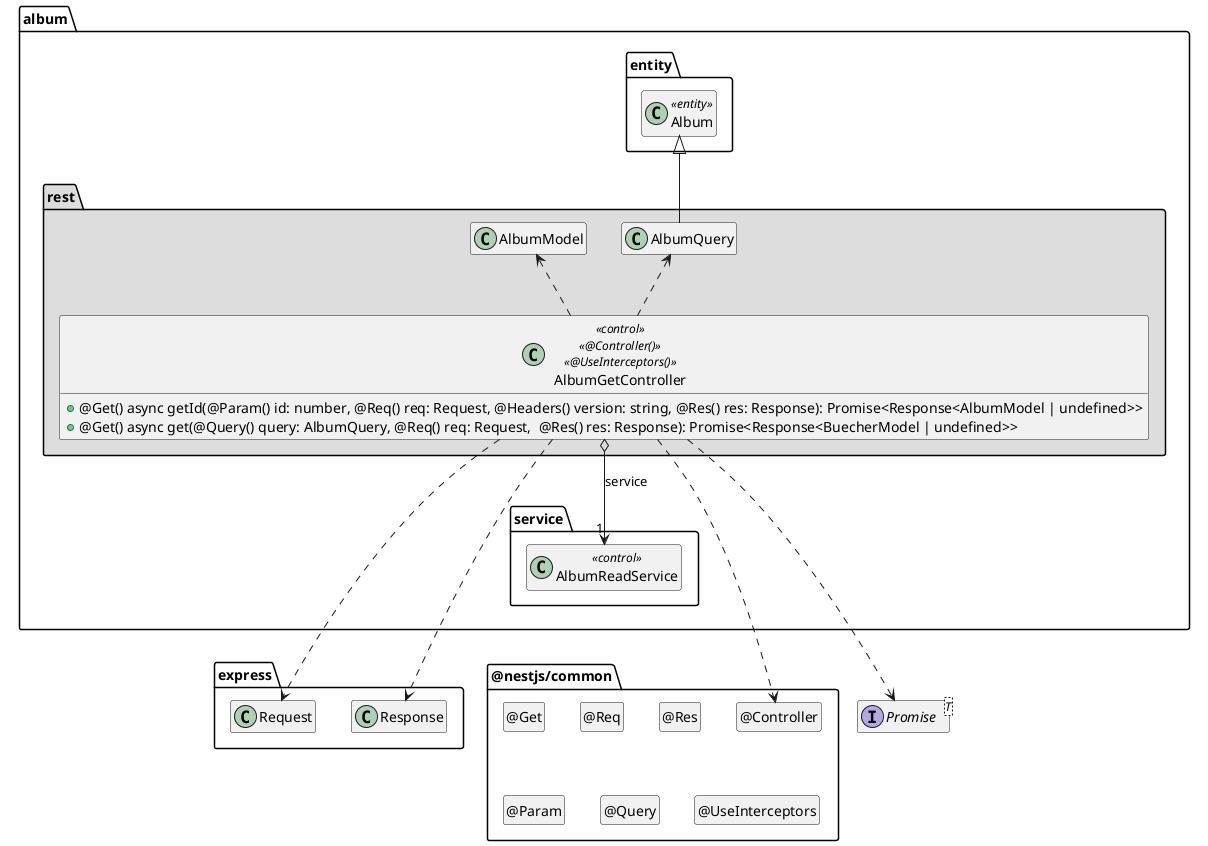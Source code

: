 @startuml Controller-Klasse

interface Promise<T>

package @nestjs/common {
  class "@Controller" as Controller
  hide Controller circle

  class "@Get" as Get
  hide Get circle

  class "@Req" as Req
  hide Req circle

  class "@Res" as Res
  hide Res circle

  class "@Param" as Param
  hide Param circle

  class "@Query" as Query
  hide Query circle

  class "@UseInterceptors" as UseInterceptors
  hide UseInterceptors circle
}

package express {
  class Request
  class Response

  Response .[hidden].> Controller
}

package album {
  package entity #FFFFFF {
    class Album <<entity>>

    Album .[hidden].> Promise
    Album .[hidden].> Request
  }

  package service {
    class AlbumReadService << control >>
  }

  package rest #DDDDDD {
    AlbumQuery -up-|> Album

    class AlbumGetController << control >> << @Controller() >> << @UseInterceptors() >> {
      + @Get() async getId(@Param() id: number, @Req() req: Request, @Headers() version: string, @Res() res: Response): Promise<Response<AlbumModel | undefined>>
      + @Get() async get(@Query() query: AlbumQuery, @Req() req: Request,  @Res() res: Response): Promise<Response<BuecherModel | undefined>>
    }

    AlbumGetController o--> "1" AlbumReadService : service

    AlbumGetController ..> Controller
    AlbumGetController ..> Request
    AlbumGetController ..> Response
    AlbumGetController ..> Promise
    AlbumGetController .up.> AlbumModel
    AlbumGetController .up.> AlbumQuery

    AlbumReadService .[hidden].> Request
    AlbumReadService .[hidden].> Promise
    Response .right[hidden].> Controller
  }
}

hide empty members

@enduml
